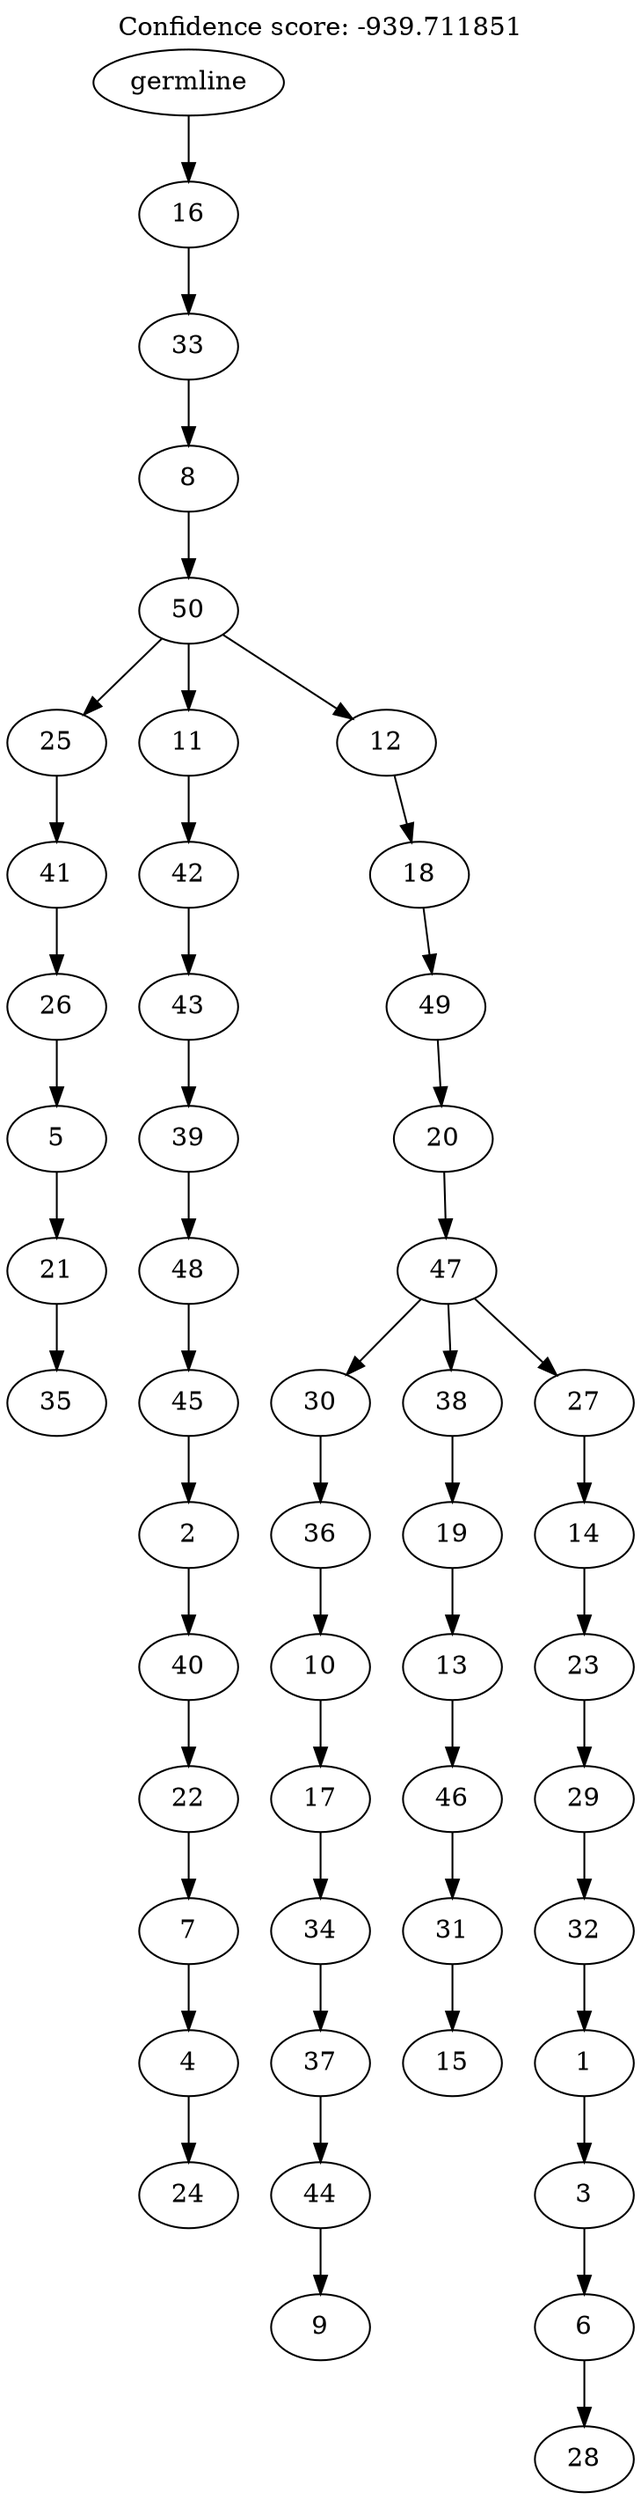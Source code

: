 digraph g {
	"49" -> "50";
	"50" [label="35"];
	"48" -> "49";
	"49" [label="21"];
	"47" -> "48";
	"48" [label="5"];
	"46" -> "47";
	"47" [label="26"];
	"45" -> "46";
	"46" [label="41"];
	"43" -> "44";
	"44" [label="24"];
	"42" -> "43";
	"43" [label="4"];
	"41" -> "42";
	"42" [label="7"];
	"40" -> "41";
	"41" [label="22"];
	"39" -> "40";
	"40" [label="40"];
	"38" -> "39";
	"39" [label="2"];
	"37" -> "38";
	"38" [label="45"];
	"36" -> "37";
	"37" [label="48"];
	"35" -> "36";
	"36" [label="39"];
	"34" -> "35";
	"35" [label="43"];
	"33" -> "34";
	"34" [label="42"];
	"31" -> "32";
	"32" [label="9"];
	"30" -> "31";
	"31" [label="44"];
	"29" -> "30";
	"30" [label="37"];
	"28" -> "29";
	"29" [label="34"];
	"27" -> "28";
	"28" [label="17"];
	"26" -> "27";
	"27" [label="10"];
	"25" -> "26";
	"26" [label="36"];
	"23" -> "24";
	"24" [label="15"];
	"22" -> "23";
	"23" [label="31"];
	"21" -> "22";
	"22" [label="46"];
	"20" -> "21";
	"21" [label="13"];
	"19" -> "20";
	"20" [label="19"];
	"17" -> "18";
	"18" [label="28"];
	"16" -> "17";
	"17" [label="6"];
	"15" -> "16";
	"16" [label="3"];
	"14" -> "15";
	"15" [label="1"];
	"13" -> "14";
	"14" [label="32"];
	"12" -> "13";
	"13" [label="29"];
	"11" -> "12";
	"12" [label="23"];
	"10" -> "11";
	"11" [label="14"];
	"9" -> "10";
	"10" [label="27"];
	"9" -> "19";
	"19" [label="38"];
	"9" -> "25";
	"25" [label="30"];
	"8" -> "9";
	"9" [label="47"];
	"7" -> "8";
	"8" [label="20"];
	"6" -> "7";
	"7" [label="49"];
	"5" -> "6";
	"6" [label="18"];
	"4" -> "5";
	"5" [label="12"];
	"4" -> "33";
	"33" [label="11"];
	"4" -> "45";
	"45" [label="25"];
	"3" -> "4";
	"4" [label="50"];
	"2" -> "3";
	"3" [label="8"];
	"1" -> "2";
	"2" [label="33"];
	"0" -> "1";
	"1" [label="16"];
	"0" [label="germline"];
	labelloc="t";
	label="Confidence score: -939.711851";
}
